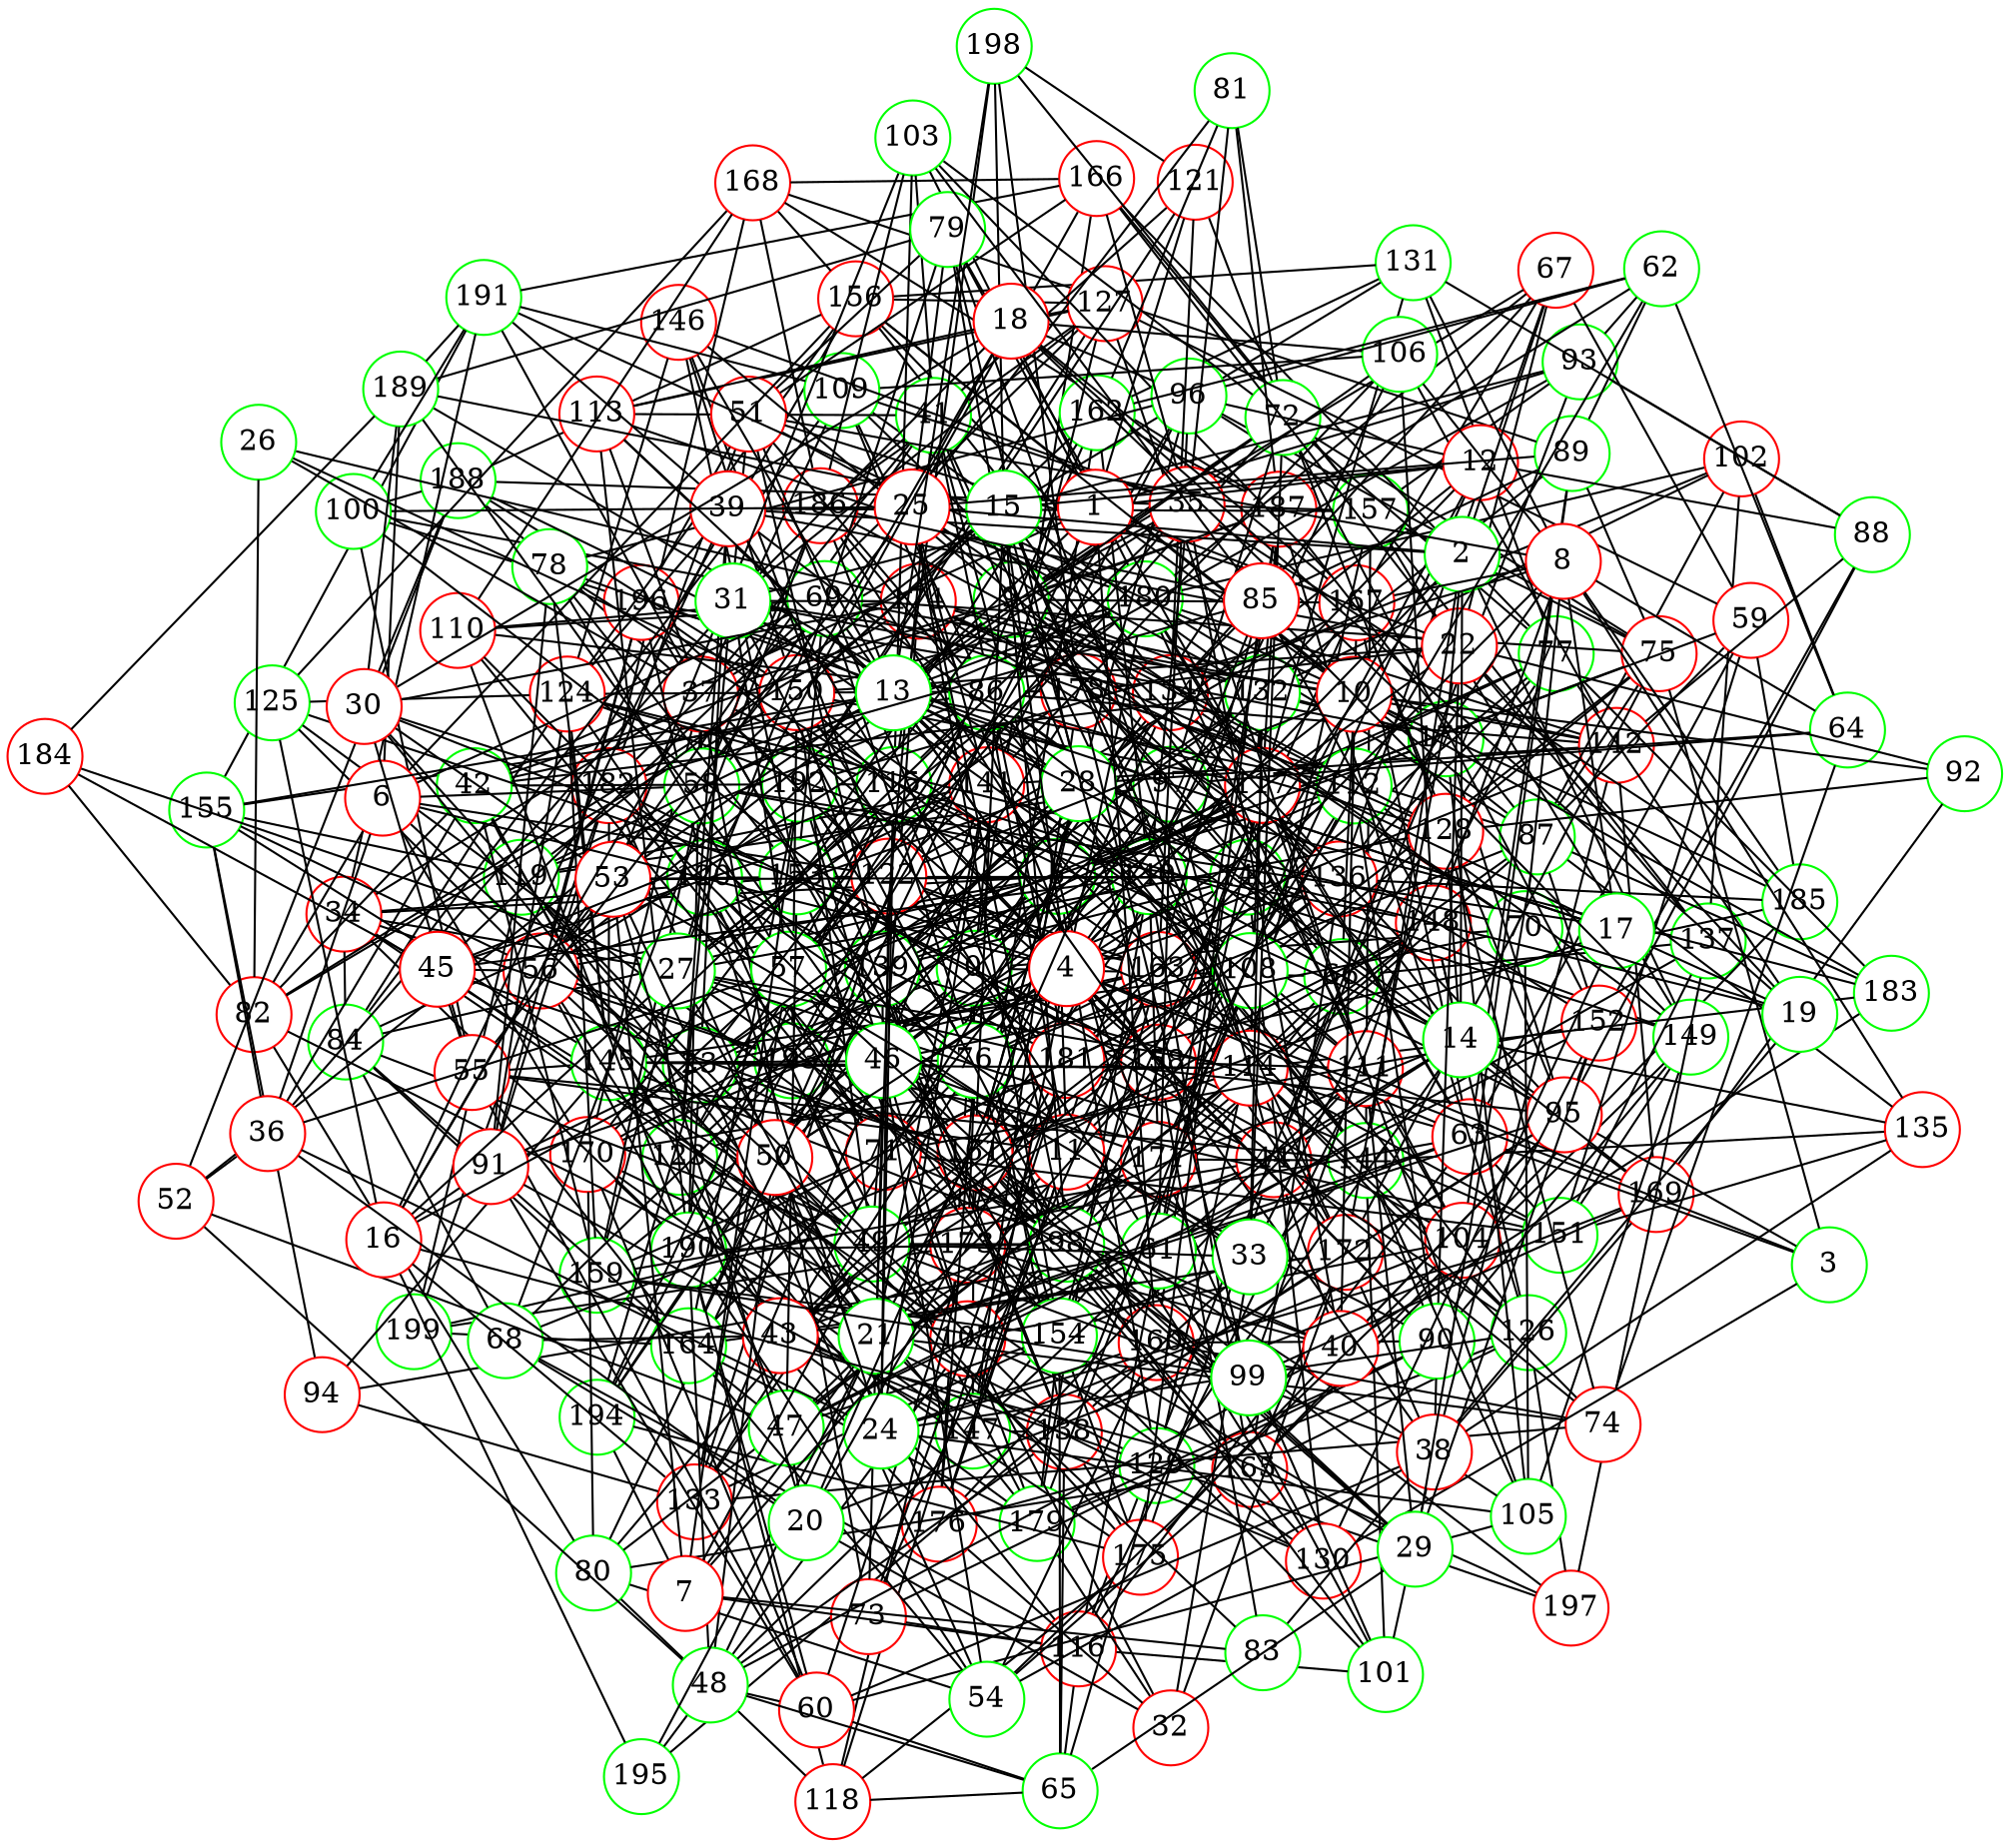 graph {
graph ["layout"="fdp"]
node ["style"="filled","fillcolor"="white","fixedsize"="true","shape"="circle"]
"0" ["color"="green"]
"97" ["color"="green"]
"173" ["color"="red"]
"199" ["color"="green"]
"119" ["color"="green"]
"179" ["color"="green"]
"193" ["color"="green"]
"155" ["color"="green"]
"191" ["color"="green"]
"156" ["color"="red"]
"180" ["color"="green"]
"194" ["color"="green"]
"168" ["color"="red"]
"182" ["color"="red"]
"186" ["color"="red"]
"187" ["color"="red"]
"188" ["color"="green"]
"192" ["color"="green"]
"141" ["color"="red"]
"170" ["color"="red"]
"190" ["color"="green"]
"142" ["color"="red"]
"169" ["color"="red"]
"174" ["color"="red"]
"177" ["color"="green"]
"153" ["color"="green"]
"162" ["color"="green"]
"163" ["color"="red"]
"196" ["color"="red"]
"172" ["color"="red"]
"66" ["color"="green"]
"147" ["color"="green"]
"178" ["color"="red"]
"198" ["color"="green"]
"116" ["color"="red"]
"123" ["color"="green"]
"160" ["color"="red"]
"161" ["color"="red"]
"165" ["color"="red"]
"185" ["color"="green"]
"197" ["color"="red"]
"167" ["color"="red"]
"195" ["color"="green"]
"139" ["color"="green"]
"140" ["color"="green"]
"171" ["color"="red"]
"176" ["color"="red"]
"143" ["color"="green"]
"149" ["color"="green"]
"151" ["color"="green"]
"158" ["color"="red"]
"157" ["color"="green"]
"166" ["color"="red"]
"146" ["color"="red"]
"148" ["color"="red"]
"87" ["color"="green"]
"102" ["color"="red"]
"132" ["color"="green"]
"134" ["color"="red"]
"137" ["color"="green"]
"135" ["color"="red"]
"144" ["color"="green"]
"107" ["color"="red"]
"183" ["color"="green"]
"152" ["color"="red"]
"77" ["color"="green"]
"131" ["color"="green"]
"181" ["color"="red"]
"136" ["color"="red"]
"5" ["color"="green"]
"129" ["color"="green"]
"34" ["color"="red"]
"49" ["color"="green"]
"98" ["color"="green"]
"112" ["color"="green"]
"101" ["color"="green"]
"154" ["color"="green"]
"175" ["color"="red"]
"159" ["color"="green"]
"130" ["color"="red"]
"133" ["color"="red"]
"80" ["color"="green"]
"82" ["color"="red"]
"150" ["color"="red"]
"184" ["color"="red"]
"189" ["color"="green"]
"114" ["color"="red"]
"145" ["color"="green"]
"126" ["color"="green"]
"118" ["color"="red"]
"84" ["color"="green"]
"164" ["color"="green"]
"120" ["color"="green"]
"124" ["color"="red"]
"125" ["color"="green"]
"109" ["color"="green"]
"63" ["color"="red"]
"117" ["color"="red"]
"89" ["color"="green"]
"104" ["color"="red"]
"111" ["color"="red"]
"127" ["color"="red"]
"37" ["color"="red"]
"41" ["color"="green"]
"113" ["color"="red"]
"103" ["color"="green"]
"115" ["color"="green"]
"56" ["color"="red"]
"83" ["color"="green"]
"86" ["color"="green"]
"110" ["color"="red"]
"93" ["color"="green"]
"95" ["color"="red"]
"138" ["color"="red"]
"58" ["color"="green"]
"69" ["color"="green"]
"100" ["color"="green"]
"75" ["color"="red"]
"96" ["color"="green"]
"108" ["color"="green"]
"76" ["color"="green"]
"121" ["color"="red"]
"128" ["color"="red"]
"61" ["color"="green"]
"94" ["color"="red"]
"73" ["color"="red"]
"90" ["color"="green"]
"122" ["color"="red"]
"71" ["color"="red"]
"11" ["color"="red"]
"43" ["color"="red"]
"68" ["color"="green"]
"44" ["color"="red"]
"47" ["color"="green"]
"52" ["color"="red"]
"51" ["color"="red"]
"79" ["color"="green"]
"55" ["color"="red"]
"60" ["color"="red"]
"65" ["color"="green"]
"105" ["color"="green"]
"91" ["color"="red"]
"57" ["color"="green"]
"72" ["color"="green"]
"81" ["color"="green"]
"78" ["color"="green"]
"27" ["color"="green"]
"59" ["color"="red"]
"67" ["color"="red"]
"70" ["color"="green"]
"9" ["color"="green"]
"35" ["color"="red"]
"40" ["color"="red"]
"48" ["color"="green"]
"50" ["color"="red"]
"106" ["color"="green"]
"14" ["color"="green"]
"23" ["color"="green"]
"39" ["color"="red"]
"53" ["color"="red"]
"54" ["color"="green"]
"28" ["color"="green"]
"64" ["color"="green"]
"74" ["color"="red"]
"1" ["color"="red"]
"22" ["color"="red"]
"92" ["color"="green"]
"46" ["color"="green"]
"10" ["color"="red"]
"31" ["color"="green"]
"36" ["color"="red"]
"42" ["color"="green"]
"12" ["color"="red"]
"88" ["color"="green"]
"15" ["color"="green"]
"2" ["color"="green"]
"25" ["color"="red"]
"3" ["color"="green"]
"4" ["color"="red"]
"6" ["color"="red"]
"21" ["color"="green"]
"24" ["color"="green"]
"30" ["color"="red"]
"7" ["color"="red"]
"8" ["color"="red"]
"17" ["color"="green"]
"19" ["color"="green"]
"13" ["color"="green"]
"38" ["color"="red"]
"16" ["color"="red"]
"18" ["color"="red"]
"20" ["color"="green"]
"32" ["color"="red"]
"33" ["color"="green"]
"26" ["color"="green"]
"29" ["color"="green"]
"45" ["color"="red"]
"62" ["color"="green"]
"85" ["color"="red"]
"99" ["color"="green"]
"0" -- "97"
"0" -- "66"
"0" -- "5"
"0" -- "70"
"0" -- "134"
"0" -- "166"
"0" -- "9"
"0" -- "138"
"0" -- "44"
"0" -- "176"
"0" -- "115"
"0" -- "147"
"0" -- "23"
"0" -- "187"
"0" -- "158"
"0" -- "159"
"97" -- "173"
"97" -- "119"
"173" -- "199"
"119" -- "179"
"119" -- "199"
"119" -- "155"
"119" -- "156"
"119" -- "141"
"179" -- "193"
"155" -- "191"
"156" -- "180"
"156" -- "168"
"156" -- "188"
"180" -- "194"
"168" -- "182"
"168" -- "186"
"168" -- "187"
"182" -- "199"
"188" -- "192"
"141" -- "170"
"141" -- "142"
"141" -- "153"
"170" -- "190"
"142" -- "180"
"142" -- "169"
"142" -- "174"
"174" -- "177"
"153" -- "162"
"153" -- "163"
"153" -- "179"
"162" -- "187"
"162" -- "173"
"163" -- "193"
"163" -- "196"
"163" -- "172"
"66" -- "147"
"66" -- "116"
"66" -- "148"
"66" -- "87"
"66" -- "137"
"66" -- "107"
"66" -- "77"
"147" -- "178"
"147" -- "170"
"178" -- "198"
"116" -- "123"
"123" -- "160"
"123" -- "139"
"160" -- "192"
"160" -- "161"
"160" -- "195"
"160" -- "187"
"161" -- "196"
"161" -- "165"
"161" -- "197"
"161" -- "167"
"165" -- "185"
"165" -- "172"
"139" -- "140"
"139" -- "173"
"139" -- "143"
"139" -- "146"
"140" -- "162"
"140" -- "165"
"140" -- "171"
"140" -- "172"
"140" -- "176"
"140" -- "179"
"171" -- "192"
"171" -- "199"
"171" -- "173"
"176" -- "182"
"176" -- "190"
"143" -- "149"
"143" -- "153"
"143" -- "170"
"143" -- "187"
"149" -- "165"
"149" -- "151"
"149" -- "157"
"151" -- "193"
"151" -- "158"
"158" -- "196"
"158" -- "170"
"158" -- "182"
"157" -- "166"
"157" -- "198"
"157" -- "187"
"157" -- "188"
"166" -- "168"
"166" -- "191"
"146" -- "153"
"148" -- "171"
"148" -- "158"
"87" -- "102"
"87" -- "135"
"87" -- "107"
"87" -- "178"
"87" -- "180"
"87" -- "183"
"87" -- "152"
"87" -- "187"
"87" -- "156"
"102" -- "132"
"102" -- "180"
"102" -- "134"
"102" -- "137"
"132" -- "139"
"132" -- "143"
"132" -- "177"
"134" -- "196"
"134" -- "156"
"134" -- "190"
"137" -- "197"
"137" -- "151"
"137" -- "157"
"135" -- "144"
"135" -- "151"
"144" -- "186"
"144" -- "171"
"144" -- "157"
"107" -- "195"
"107" -- "197"
"107" -- "170"
"152" -- "174"
"77" -- "131"
"77" -- "181"
"77" -- "166"
"77" -- "183"
"77" -- "136"
"77" -- "139"
"131" -- "162"
"131" -- "156"
"181" -- "185"
"136" -- "165"
"136" -- "178"
"136" -- "185"
"5" -- "129"
"5" -- "193"
"5" -- "34"
"5" -- "71"
"5" -- "11"
"5" -- "75"
"5" -- "77"
"5" -- "112"
"5" -- "177"
"5" -- "84"
"5" -- "150"
"5" -- "56"
"5" -- "186"
"5" -- "59"
"5" -- "124"
"129" -- "176"
"129" -- "197"
"129" -- "157"
"34" -- "49"
"34" -- "193"
"34" -- "84"
"34" -- "37"
"34" -- "153"
"34" -- "107"
"34" -- "190"
"34" -- "191"
"49" -- "193"
"49" -- "98"
"49" -- "130"
"49" -- "133"
"49" -- "136"
"49" -- "174"
"49" -- "80"
"49" -- "145"
"49" -- "84"
"49" -- "148"
"49" -- "150"
"49" -- "119"
"49" -- "120"
"49" -- "63"
"98" -- "112"
"98" -- "193"
"98" -- "101"
"98" -- "167"
"98" -- "139"
"98" -- "190"
"112" -- "149"
"112" -- "186"
"112" -- "171"
"112" -- "140"
"101" -- "144"
"101" -- "116"
"101" -- "154"
"101" -- "171"
"154" -- "163"
"154" -- "175"
"154" -- "179"
"154" -- "182"
"154" -- "159"
"175" -- "194"
"175" -- "190"
"130" -- "190"
"130" -- "143"
"133" -- "154"
"80" -- "82"
"80" -- "114"
"80" -- "165"
"80" -- "118"
"80" -- "170"
"80" -- "139"
"82" -- "129"
"82" -- "150"
"82" -- "184"
"82" -- "174"
"150" -- "193"
"150" -- "178"
"150" -- "180"
"150" -- "188"
"184" -- "189"
"189" -- "191"
"114" -- "145"
"114" -- "161"
"114" -- "132"
"114" -- "151"
"114" -- "183"
"114" -- "126"
"145" -- "147"
"145" -- "182"
"145" -- "155"
"126" -- "179"
"126" -- "148"
"126" -- "165"
"126" -- "197"
"126" -- "187"
"126" -- "141"
"118" -- "181"
"118" -- "173"
"118" -- "190"
"118" -- "175"
"84" -- "164"
"84" -- "120"
"84" -- "124"
"84" -- "109"
"84" -- "159"
"164" -- "192"
"164" -- "179"
"164" -- "199"
"164" -- "172"
"120" -- "196"
"120" -- "181"
"120" -- "123"
"120" -- "159"
"124" -- "145"
"124" -- "146"
"124" -- "150"
"124" -- "156"
"124" -- "125"
"124" -- "159"
"125" -- "168"
"109" -- "132"
"109" -- "136"
"109" -- "171"
"109" -- "191"
"63" -- "167"
"63" -- "139"
"63" -- "116"
"63" -- "180"
"63" -- "117"
"63" -- "151"
"63" -- "89"
"117" -- "145"
"117" -- "131"
"117" -- "180"
"117" -- "150"
"117" -- "154"
"117" -- "170"
"117" -- "187"
"89" -- "132"
"89" -- "104"
"89" -- "168"
"104" -- "147"
"104" -- "134"
"104" -- "153"
"104" -- "107"
"104" -- "111"
"111" -- "176"
"111" -- "147"
"111" -- "116"
"111" -- "180"
"111" -- "140"
"111" -- "158"
"111" -- "127"
"127" -- "192"
"127" -- "182"
"127" -- "186"
"127" -- "156"
"127" -- "141"
"37" -- "131"
"37" -- "41"
"37" -- "73"
"37" -- "170"
"37" -- "109"
"37" -- "113"
"37" -- "58"
"37" -- "122"
"37" -- "154"
"37" -- "190"
"37" -- "191"
"41" -- "113"
"41" -- "181"
"41" -- "103"
"41" -- "56"
"41" -- "121"
"41" -- "186"
"41" -- "139"
"41" -- "140"
"41" -- "61"
"113" -- "180"
"113" -- "141"
"113" -- "190"
"113" -- "127"
"103" -- "115"
"103" -- "180"
"103" -- "167"
"103" -- "186"
"115" -- "192"
"115" -- "194"
"115" -- "198"
"115" -- "149"
"115" -- "153"
"115" -- "123"
"115" -- "124"
"115" -- "158"
"56" -- "193"
"56" -- "196"
"56" -- "83"
"56" -- "86"
"56" -- "58"
"56" -- "155"
"56" -- "125"
"56" -- "190"
"83" -- "158"
"86" -- "169"
"86" -- "109"
"86" -- "110"
"86" -- "142"
"86" -- "144"
"86" -- "115"
"86" -- "119"
"86" -- "123"
"86" -- "155"
"86" -- "93"
"86" -- "95"
"110" -- "161"
"110" -- "168"
"110" -- "174"
"110" -- "190"
"93" -- "157"
"95" -- "134"
"95" -- "167"
"95" -- "138"
"95" -- "172"
"95" -- "175"
"95" -- "177"
"95" -- "115"
"95" -- "181"
"95" -- "152"
"138" -- "144"
"138" -- "192"
"138" -- "147"
"138" -- "139"
"138" -- "172"
"138" -- "175"
"58" -- "162"
"58" -- "148"
"58" -- "180"
"58" -- "69"
"58" -- "137"
"58" -- "186"
"58" -- "159"
"69" -- "112"
"69" -- "100"
"69" -- "153"
"69" -- "75"
"69" -- "76"
"69" -- "110"
"69" -- "142"
"69" -- "158"
"100" -- "196"
"100" -- "181"
"100" -- "188"
"100" -- "191"
"75" -- "96"
"75" -- "87"
"75" -- "89"
"75" -- "108"
"75" -- "172"
"75" -- "157"
"75" -- "158"
"96" -- "161"
"96" -- "193"
"96" -- "163"
"96" -- "141"
"96" -- "157"
"108" -- "145"
"108" -- "179"
"108" -- "126"
"108" -- "190"
"76" -- "192"
"76" -- "97"
"76" -- "164"
"76" -- "133"
"76" -- "136"
"76" -- "173"
"76" -- "176"
"76" -- "145"
"76" -- "182"
"76" -- "87"
"76" -- "154"
"76" -- "123"
"121" -- "128"
"121" -- "192"
"121" -- "134"
"121" -- "198"
"128" -- "196"
"128" -- "174"
"61" -- "97"
"61" -- "116"
"61" -- "101"
"61" -- "117"
"61" -- "150"
"61" -- "137"
"61" -- "187"
"61" -- "94"
"61" -- "63"
"94" -- "145"
"94" -- "133"
"94" -- "155"
"73" -- "163"
"73" -- "116"
"73" -- "181"
"73" -- "90"
"90" -- "112"
"90" -- "144"
"90" -- "160"
"90" -- "179"
"90" -- "149"
"90" -- "150"
"90" -- "152"
"122" -- "146"
"122" -- "194"
"122" -- "163"
"122" -- "133"
"122" -- "167"
"122" -- "169"
"71" -- "97"
"71" -- "164"
"71" -- "139"
"71" -- "108"
"71" -- "110"
"71" -- "151"
"71" -- "120"
"71" -- "152"
"71" -- "124"
"71" -- "125"
"71" -- "159"
"11" -- "130"
"11" -- "163"
"11" -- "43"
"11" -- "47"
"11" -- "176"
"11" -- "51"
"11" -- "147"
"11" -- "86"
"11" -- "55"
"11" -- "57"
"11" -- "90"
"11" -- "27"
"11" -- "158"
"43" -- "129"
"43" -- "130"
"43" -- "68"
"43" -- "134"
"43" -- "136"
"43" -- "44"
"43" -- "108"
"43" -- "172"
"43" -- "179"
"43" -- "181"
"43" -- "56"
"68" -- "161"
"68" -- "84"
"68" -- "116"
"68" -- "186"
"44" -- "97"
"44" -- "177"
"44" -- "181"
"44" -- "93"
"44" -- "126"
"44" -- "159"
"44" -- "175"
"47" -- "52"
"47" -- "148"
"47" -- "152"
"47" -- "153"
"47" -- "154"
"47" -- "123"
"47" -- "61"
"47" -- "159"
"52" -- "58"
"52" -- "188"
"51" -- "132"
"51" -- "196"
"51" -- "86"
"51" -- "166"
"51" -- "182"
"51" -- "167"
"51" -- "123"
"51" -- "139"
"51" -- "79"
"79" -- "114"
"79" -- "117"
"79" -- "150"
"79" -- "189"
"55" -- "144"
"55" -- "145"
"55" -- "100"
"55" -- "164"
"55" -- "60"
"60" -- "65"
"60" -- "105"
"60" -- "170"
"60" -- "91"
"60" -- "173"
"60" -- "190"
"65" -- "129"
"65" -- "116"
"65" -- "118"
"65" -- "138"
"65" -- "154"
"105" -- "144"
"105" -- "161"
"105" -- "177"
"105" -- "117"
"105" -- "149"
"91" -- "147"
"91" -- "196"
"91" -- "182"
"91" -- "136"
"91" -- "124"
"57" -- "177"
"57" -- "133"
"57" -- "72"
"57" -- "154"
"57" -- "78"
"72" -- "81"
"72" -- "97"
"72" -- "103"
"72" -- "152"
"72" -- "75"
"72" -- "77"
"81" -- "162"
"81" -- "187"
"81" -- "140"
"78" -- "96"
"78" -- "97"
"78" -- "145"
"78" -- "115"
"78" -- "153"
"78" -- "91"
"27" -- "128"
"27" -- "34"
"27" -- "98"
"27" -- "69"
"27" -- "44"
"27" -- "114"
"27" -- "178"
"27" -- "180"
"27" -- "181"
"27" -- "184"
"27" -- "153"
"59" -- "67"
"59" -- "87"
"59" -- "151"
"59" -- "185"
"59" -- "63"
"59" -- "127"
"67" -- "180"
"67" -- "134"
"67" -- "167"
"67" -- "136"
"70" -- "134"
"70" -- "105"
"70" -- "124"
"9" -- "128"
"9" -- "66"
"9" -- "35"
"9" -- "67"
"9" -- "132"
"9" -- "37"
"9" -- "167"
"9" -- "72"
"9" -- "170"
"9" -- "14"
"9" -- "79"
"9" -- "143"
"9" -- "146"
"9" -- "56"
"9" -- "187"
"35" -- "145"
"35" -- "146"
"35" -- "166"
"35" -- "40"
"35" -- "57"
"35" -- "185"
"35" -- "106"
"35" -- "109"
"40" -- "48"
"40" -- "145"
"40" -- "71"
"40" -- "167"
"40" -- "183"
"40" -- "44"
"40" -- "173"
"40" -- "95"
"48" -- "65"
"48" -- "50"
"48" -- "147"
"48" -- "52"
"48" -- "138"
"48" -- "60"
"48" -- "190"
"50" -- "112"
"50" -- "97"
"50" -- "162"
"50" -- "194"
"50" -- "164"
"50" -- "175"
"106" -- "148"
"106" -- "140"
"106" -- "109"
"106" -- "141"
"106" -- "142"
"14" -- "128"
"14" -- "129"
"14" -- "37"
"14" -- "135"
"14" -- "136"
"14" -- "169"
"14" -- "107"
"14" -- "44"
"14" -- "141"
"14" -- "173"
"14" -- "148"
"23" -- "161"
"23" -- "194"
"23" -- "163"
"23" -- "132"
"23" -- "39"
"23" -- "71"
"23" -- "138"
"23" -- "114"
"23" -- "53"
"23" -- "54"
"23" -- "86"
"23" -- "56"
"23" -- "91"
"23" -- "28"
"23" -- "190"
"39" -- "66"
"39" -- "115"
"39" -- "123"
"39" -- "124"
"39" -- "157"
"39" -- "191"
"53" -- "103"
"53" -- "56"
"53" -- "72"
"53" -- "120"
"53" -- "153"
"53" -- "143"
"54" -- "80"
"54" -- "160"
"54" -- "164"
"54" -- "165"
"54" -- "104"
"54" -- "190"
"28" -- "64"
"28" -- "161"
"28" -- "68"
"28" -- "41"
"28" -- "139"
"28" -- "173"
"28" -- "79"
"28" -- "144"
"28" -- "183"
"28" -- "56"
"28" -- "188"
"28" -- "189"
"64" -- "97"
"64" -- "102"
"64" -- "74"
"74" -- "128"
"74" -- "160"
"74" -- "114"
"74" -- "133"
"74" -- "158"
"1" -- "160"
"1" -- "164"
"1" -- "22"
"1" -- "120"
"1" -- "121"
"1" -- "10"
"1" -- "42"
"1" -- "12"
"1" -- "93"
"1" -- "31"
"1" -- "79"
"22" -- "178"
"22" -- "67"
"22" -- "150"
"22" -- "166"
"22" -- "39"
"22" -- "137"
"22" -- "90"
"22" -- "92"
"22" -- "172"
"22" -- "46"
"92" -- "128"
"92" -- "169"
"46" -- "192"
"46" -- "130"
"46" -- "133"
"46" -- "70"
"46" -- "73"
"46" -- "107"
"46" -- "171"
"46" -- "141"
"46" -- "54"
"46" -- "120"
"46" -- "189"
"10" -- "177"
"10" -- "66"
"10" -- "183"
"10" -- "185"
"10" -- "122"
"10" -- "138"
"10" -- "92"
"10" -- "156"
"10" -- "46"
"10" -- "31"
"10" -- "191"
"31" -- "177"
"31" -- "98"
"31" -- "36"
"31" -- "57"
"31" -- "108"
"31" -- "174"
"31" -- "127"
"36" -- "52"
"36" -- "57"
"36" -- "42"
"36" -- "155"
"42" -- "192"
"42" -- "82"
"42" -- "132"
"42" -- "119"
"42" -- "43"
"42" -- "123"
"42" -- "187"
"42" -- "159"
"12" -- "96"
"12" -- "97"
"12" -- "88"
"12" -- "171"
"12" -- "28"
"12" -- "158"
"12" -- "15"
"88" -- "131"
"88" -- "152"
"88" -- "93"
"88" -- "142"
"88" -- "95"
"15" -- "161"
"15" -- "66"
"15" -- "98"
"15" -- "198"
"15" -- "172"
"15" -- "114"
"15" -- "150"
"15" -- "119"
"15" -- "93"
"15" -- "189"
"15" -- "158"
"2" -- "144"
"2" -- "177"
"2" -- "67"
"2" -- "163"
"2" -- "149"
"2" -- "39"
"2" -- "25"
"2" -- "76"
"2" -- "14"
"25" -- "81"
"25" -- "98"
"25" -- "100"
"25" -- "70"
"25" -- "166"
"25" -- "55"
"25" -- "136"
"25" -- "89"
"25" -- "154"
"25" -- "141"
"25" -- "79"
"3" -- "130"
"3" -- "4"
"3" -- "75"
"3" -- "63"
"3" -- "95"
"4" -- "132"
"4" -- "6"
"4" -- "140"
"4" -- "142"
"4" -- "15"
"4" -- "50"
"4" -- "147"
"4" -- "180"
"4" -- "21"
"4" -- "90"
"4" -- "125"
"4" -- "63"
"6" -- "82"
"6" -- "36"
"6" -- "69"
"6" -- "58"
"6" -- "122"
"6" -- "170"
"6" -- "107"
"6" -- "156"
"6" -- "189"
"21" -- "195"
"21" -- "74"
"21" -- "171"
"21" -- "141"
"21" -- "48"
"21" -- "115"
"21" -- "24"
"21" -- "27"
"21" -- "30"
"21" -- "63"
"21" -- "95"
"24" -- "160"
"24" -- "115"
"24" -- "36"
"24" -- "151"
"24" -- "120"
"24" -- "105"
"24" -- "122"
"24" -- "141"
"24" -- "126"
"30" -- "50"
"30" -- "53"
"30" -- "182"
"30" -- "55"
"30" -- "153"
"30" -- "188"
"30" -- "189"
"30" -- "174"
"7" -- "192"
"7" -- "49"
"7" -- "194"
"7" -- "83"
"7" -- "116"
"7" -- "21"
"7" -- "53"
"7" -- "158"
"8" -- "64"
"8" -- "192"
"8" -- "131"
"8" -- "70"
"8" -- "135"
"8" -- "167"
"8" -- "136"
"8" -- "106"
"8" -- "17"
"8" -- "51"
"8" -- "148"
"8" -- "181"
"8" -- "185"
"17" -- "97"
"17" -- "161"
"17" -- "130"
"17" -- "19"
"17" -- "174"
"19" -- "83"
"19" -- "22"
"19" -- "70"
"19" -- "77"
"19" -- "143"
"13" -- "35"
"13" -- "38"
"13" -- "198"
"13" -- "72"
"13" -- "42"
"13" -- "141"
"13" -- "111"
"13" -- "143"
"13" -- "112"
"13" -- "17"
"13" -- "113"
"13" -- "146"
"13" -- "180"
"13" -- "119"
"13" -- "186"
"13" -- "155"
"38" -- "49"
"38" -- "101"
"38" -- "54"
"38" -- "135"
"38" -- "169"
"38" -- "90"
"38" -- "60"
"38" -- "172"
"38" -- "142"
"16" -- "195"
"16" -- "37"
"16" -- "133"
"16" -- "165"
"16" -- "39"
"16" -- "56"
"16" -- "27"
"16" -- "91"
"16" -- "139"
"16" -- "125"
"18" -- "96"
"18" -- "113"
"18" -- "177"
"18" -- "19"
"18" -- "150"
"18" -- "167"
"18" -- "120"
"18" -- "106"
"18" -- "30"
"18" -- "31"
"18" -- "127"
"20" -- "32"
"20" -- "36"
"20" -- "68"
"20" -- "53"
"20" -- "181"
"20" -- "134"
"20" -- "169"
"20" -- "47"
"32" -- "176"
"32" -- "33"
"32" -- "179"
"32" -- "107"
"32" -- "172"
"33" -- "49"
"33" -- "132"
"33" -- "53"
"33" -- "72"
"33" -- "120"
"33" -- "154"
"33" -- "77"
"26" -- "82"
"26" -- "37"
"26" -- "150"
"26" -- "174"
"29" -- "65"
"29" -- "161"
"29" -- "98"
"29" -- "87"
"29" -- "152"
"29" -- "57"
"29" -- "154"
"29" -- "111"
"45" -- "161"
"45" -- "115"
"45" -- "69"
"45" -- "55"
"45" -- "56"
"45" -- "184"
"45" -- "107"
"45" -- "140"
"45" -- "141"
"62" -- "64"
"62" -- "96"
"62" -- "162"
"62" -- "89"
"62" -- "187"
"62" -- "108"
"62" -- "93"
"85" -- "163"
"85" -- "148"
"85" -- "149"
"85" -- "134"
"85" -- "182"
"85" -- "103"
"85" -- "89"
"85" -- "186"
"85" -- "140"
"85" -- "175"
"99" -- "128"
"99" -- "193"
"99" -- "178"
"99" -- "169"
"99" -- "173"
"99" -- "159"
}